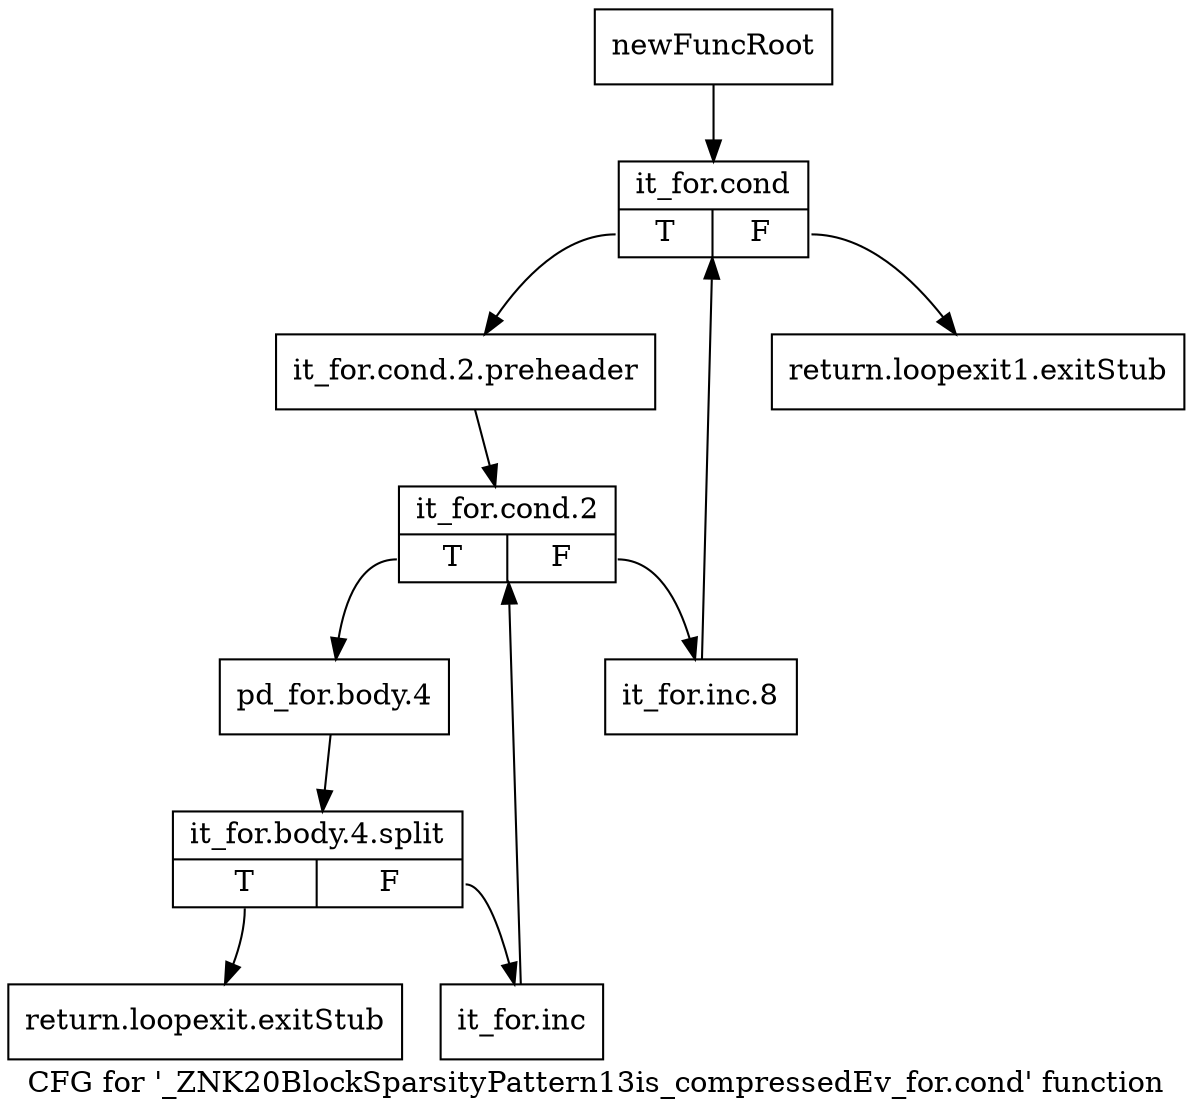 digraph "CFG for '_ZNK20BlockSparsityPattern13is_compressedEv_for.cond' function" {
	label="CFG for '_ZNK20BlockSparsityPattern13is_compressedEv_for.cond' function";

	Node0x8b28a10 [shape=record,label="{newFuncRoot}"];
	Node0x8b28a10 -> Node0x8b28b00;
	Node0x8b28a60 [shape=record,label="{return.loopexit1.exitStub}"];
	Node0x8b28ab0 [shape=record,label="{return.loopexit.exitStub}"];
	Node0x8b28b00 [shape=record,label="{it_for.cond|{<s0>T|<s1>F}}"];
	Node0x8b28b00:s0 -> Node0x8b28b50;
	Node0x8b28b00:s1 -> Node0x8b28a60;
	Node0x8b28b50 [shape=record,label="{it_for.cond.2.preheader}"];
	Node0x8b28b50 -> Node0x8b28ba0;
	Node0x8b28ba0 [shape=record,label="{it_for.cond.2|{<s0>T|<s1>F}}"];
	Node0x8b28ba0:s0 -> Node0x8b28c40;
	Node0x8b28ba0:s1 -> Node0x8b28bf0;
	Node0x8b28bf0 [shape=record,label="{it_for.inc.8}"];
	Node0x8b28bf0 -> Node0x8b28b00;
	Node0x8b28c40 [shape=record,label="{pd_for.body.4}"];
	Node0x8b28c40 -> Node0xb7a7b20;
	Node0xb7a7b20 [shape=record,label="{it_for.body.4.split|{<s0>T|<s1>F}}"];
	Node0xb7a7b20:s0 -> Node0x8b28ab0;
	Node0xb7a7b20:s1 -> Node0x8b28c90;
	Node0x8b28c90 [shape=record,label="{it_for.inc}"];
	Node0x8b28c90 -> Node0x8b28ba0;
}
